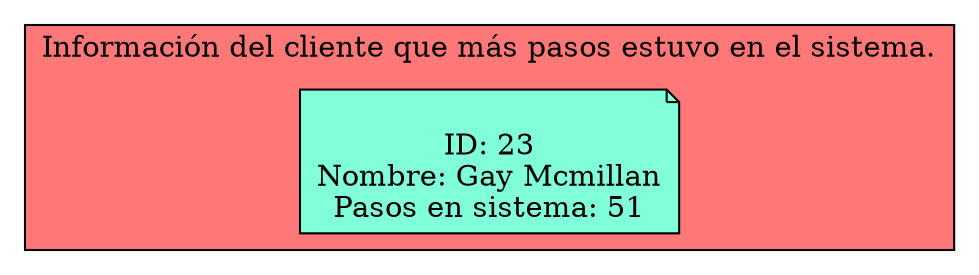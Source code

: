 digraph L {
node[shape=note fillcolor="#A181FF" style =filled]
subgraph cluster_p{
    label= "Información del cliente que más pasos estuvo en el sistema."
    bgcolor = "#FF7878"
Nodo2044215423[label="
ID: 23
Nombre: Gay Mcmillan
Pasos en sistema: 51",fillcolor="#81FFDA"]
}}